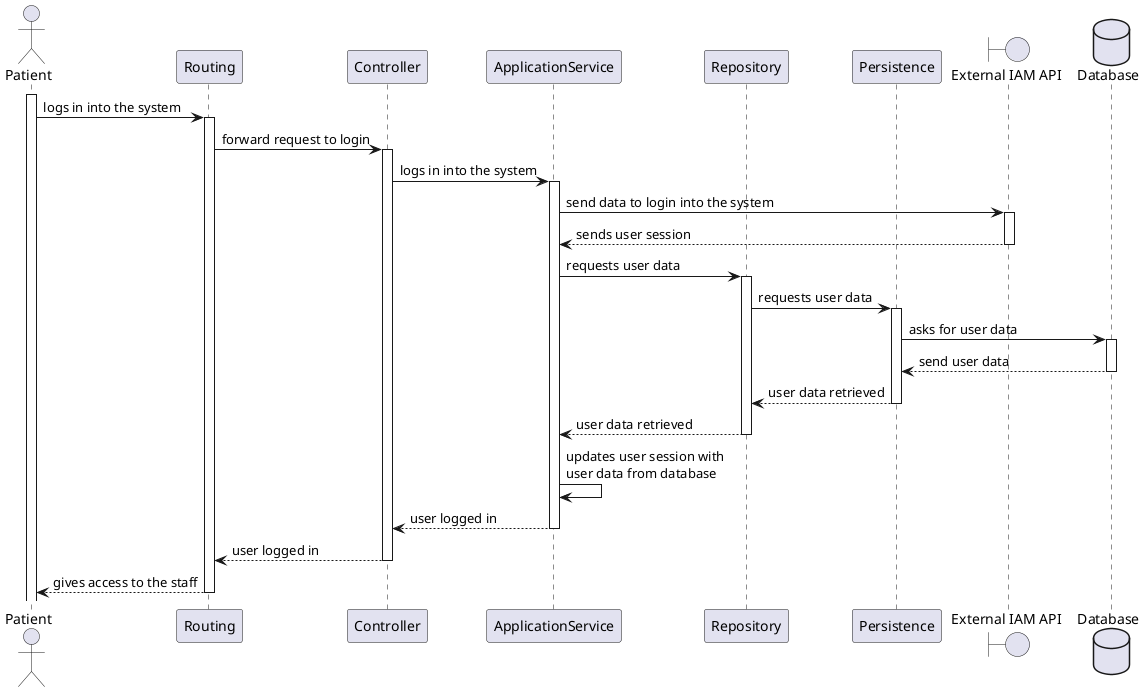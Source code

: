 ﻿@startuml
actor Patient
participant Routing
participant Controller
participant ApplicationService
participant Repository
participant Persistence
boundary IAM_API as "External IAM API"
database Database

activate Patient
Patient -> Routing: logs in into the system
activate Routing

Routing -> Controller: forward request to login
activate Controller

Controller -> ApplicationService: logs in into the system
activate ApplicationService

ApplicationService -> IAM_API: send data to login into the system
activate IAM_API

IAM_API --> ApplicationService: sends user session
deactivate IAM_API

ApplicationService -> Repository: requests user data
activate Repository

Repository -> Persistence: requests user data
activate Persistence

Persistence -> Database: asks for user data
activate Database
Database --> Persistence: send user data
deactivate Database

Persistence --> Repository: user data retrieved
deactivate Persistence

Repository --> ApplicationService: user data retrieved
deactivate Repository

ApplicationService -> ApplicationService: updates user session with\nuser data from database

ApplicationService --> Controller: user logged in
deactivate ApplicationService

Controller --> Routing: user logged in
deactivate Controller

Routing --> Patient: gives access to the staff
deactivate Routing
@enduml
